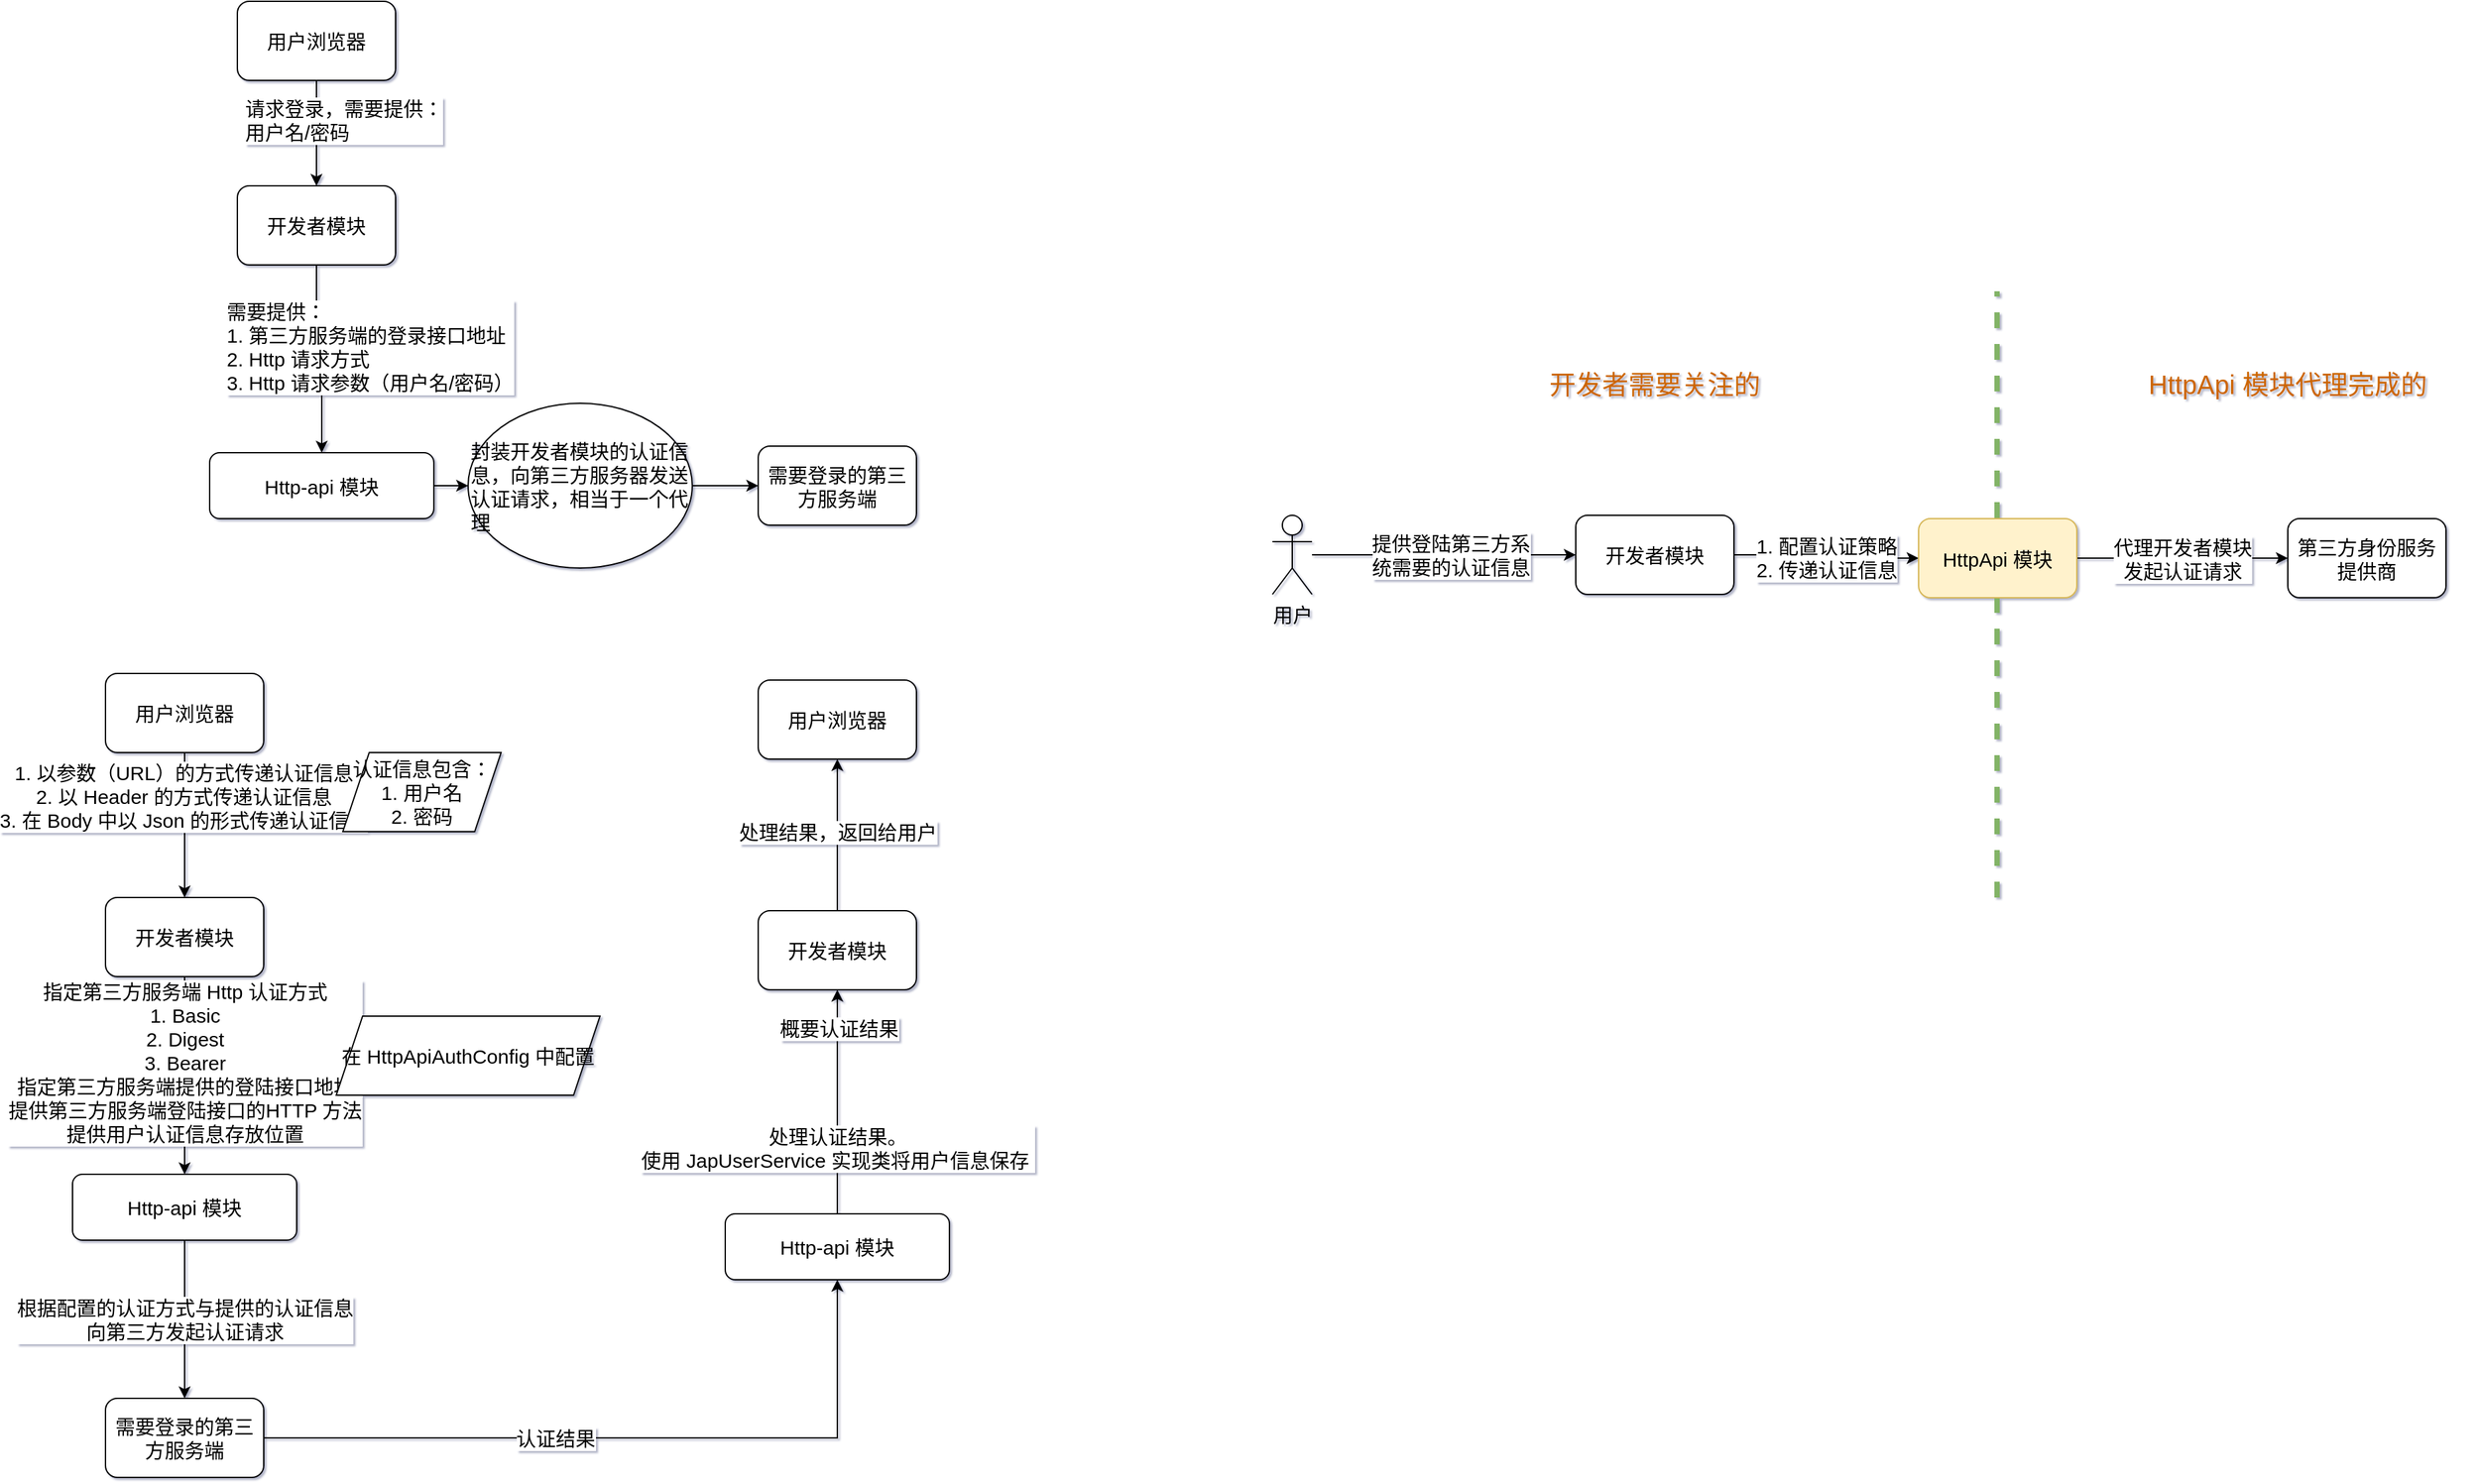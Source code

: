 <mxfile version="14.9.3" type="github">
  <diagram id="p_AuhkS08W-NJMHdNWWe" name="Page-1">
    <mxGraphModel dx="1494" dy="635" grid="1" gridSize="10" guides="1" tooltips="1" connect="1" arrows="1" fold="1" page="0" pageScale="1" pageWidth="980" pageHeight="1390" math="0" shadow="1">
      <root>
        <mxCell id="0" />
        <mxCell id="1" parent="0" />
        <mxCell id="_l9vlkcQ-5JWNDTTZ1Og-11" value="" style="endArrow=none;dashed=1;html=1;strokeWidth=4;fontSize=15;fillColor=#d5e8d4;strokeColor=#82b366;" edge="1" parent="1">
          <mxGeometry width="50" height="50" relative="1" as="geometry">
            <mxPoint x="1599.5" y="900" as="sourcePoint" />
            <mxPoint x="1599.5" y="440" as="targetPoint" />
          </mxGeometry>
        </mxCell>
        <mxCell id="QOy7W9CVPE825VVzmBQF-8" style="edgeStyle=orthogonalEdgeStyle;rounded=0;orthogonalLoop=1;jettySize=auto;html=1;fontSize=15;" parent="1" source="QOy7W9CVPE825VVzmBQF-1" target="QOy7W9CVPE825VVzmBQF-2" edge="1">
          <mxGeometry relative="1" as="geometry" />
        </mxCell>
        <mxCell id="QOy7W9CVPE825VVzmBQF-9" value="需要提供：&lt;br style=&quot;font-size: 15px;&quot;&gt;1. 第三方服务端的登录接口地址&lt;br style=&quot;font-size: 15px;&quot;&gt;2. Http 请求方式&lt;br style=&quot;font-size: 15px;&quot;&gt;3. Http 请求参数（用户名/密码）" style="edgeLabel;html=1;align=left;verticalAlign=middle;resizable=0;points=[];fontSize=15;" parent="QOy7W9CVPE825VVzmBQF-8" vertex="1" connectable="0">
          <mxGeometry x="-0.154" relative="1" as="geometry">
            <mxPoint x="-70" as="offset" />
          </mxGeometry>
        </mxCell>
        <mxCell id="QOy7W9CVPE825VVzmBQF-1" value="开发者模块" style="rounded=1;whiteSpace=wrap;html=1;fontSize=15;" parent="1" vertex="1">
          <mxGeometry x="265" y="360" width="120" height="60" as="geometry" />
        </mxCell>
        <mxCell id="QOy7W9CVPE825VVzmBQF-15" style="edgeStyle=orthogonalEdgeStyle;rounded=0;orthogonalLoop=1;jettySize=auto;html=1;entryX=0;entryY=0.5;entryDx=0;entryDy=0;fontSize=15;" parent="1" source="QOy7W9CVPE825VVzmBQF-2" target="QOy7W9CVPE825VVzmBQF-12" edge="1">
          <mxGeometry relative="1" as="geometry" />
        </mxCell>
        <mxCell id="QOy7W9CVPE825VVzmBQF-2" value="Http-api 模块" style="rounded=1;whiteSpace=wrap;html=1;fontSize=15;" parent="1" vertex="1">
          <mxGeometry x="244" y="562.5" width="170" height="50" as="geometry" />
        </mxCell>
        <mxCell id="QOy7W9CVPE825VVzmBQF-3" value="需要登录的第三方服务端" style="rounded=1;whiteSpace=wrap;html=1;fontSize=15;" parent="1" vertex="1">
          <mxGeometry x="660" y="557.5" width="120" height="60" as="geometry" />
        </mxCell>
        <mxCell id="QOy7W9CVPE825VVzmBQF-5" style="edgeStyle=orthogonalEdgeStyle;rounded=0;orthogonalLoop=1;jettySize=auto;html=1;fontSize=15;" parent="1" source="QOy7W9CVPE825VVzmBQF-4" target="QOy7W9CVPE825VVzmBQF-1" edge="1">
          <mxGeometry relative="1" as="geometry" />
        </mxCell>
        <mxCell id="QOy7W9CVPE825VVzmBQF-6" value="请求登录，需要提供：&lt;br style=&quot;font-size: 15px;&quot;&gt;用户名/密码" style="edgeLabel;html=1;align=left;verticalAlign=middle;resizable=0;points=[];fontSize=15;" parent="QOy7W9CVPE825VVzmBQF-5" vertex="1" connectable="0">
          <mxGeometry x="-0.354" y="1" relative="1" as="geometry">
            <mxPoint x="-57" y="4" as="offset" />
          </mxGeometry>
        </mxCell>
        <mxCell id="QOy7W9CVPE825VVzmBQF-4" value="用户浏览器" style="rounded=1;whiteSpace=wrap;html=1;fontSize=15;" parent="1" vertex="1">
          <mxGeometry x="265" y="220" width="120" height="60" as="geometry" />
        </mxCell>
        <mxCell id="QOy7W9CVPE825VVzmBQF-17" style="edgeStyle=orthogonalEdgeStyle;rounded=0;orthogonalLoop=1;jettySize=auto;html=1;exitX=1;exitY=0.5;exitDx=0;exitDy=0;entryX=0;entryY=0.5;entryDx=0;entryDy=0;fontSize=15;" parent="1" source="QOy7W9CVPE825VVzmBQF-12" target="QOy7W9CVPE825VVzmBQF-3" edge="1">
          <mxGeometry relative="1" as="geometry" />
        </mxCell>
        <mxCell id="QOy7W9CVPE825VVzmBQF-12" value="&lt;font style=&quot;font-size: 15px;&quot;&gt;封装开发者模块的认证信息，向第三方服务器发送认证请求，相当于一个代理&lt;/font&gt;" style="ellipse;whiteSpace=wrap;html=1;align=left;fontSize=15;" parent="1" vertex="1">
          <mxGeometry x="440" y="525" width="170" height="125" as="geometry" />
        </mxCell>
        <mxCell id="v0BDX90ooCMmWKhYHN8K-5" style="edgeStyle=orthogonalEdgeStyle;rounded=0;orthogonalLoop=1;jettySize=auto;html=1;entryX=0.5;entryY=0;entryDx=0;entryDy=0;fontSize=15;" parent="1" source="v0BDX90ooCMmWKhYHN8K-1" target="v0BDX90ooCMmWKhYHN8K-2" edge="1">
          <mxGeometry relative="1" as="geometry" />
        </mxCell>
        <mxCell id="v0BDX90ooCMmWKhYHN8K-6" value="1. 以参数（URL）的方式传递认证信息&lt;br style=&quot;font-size: 15px;&quot;&gt;2. 以 Header 的方式传递认证信息&lt;br style=&quot;font-size: 15px;&quot;&gt;3. 在 Body 中以 Json 的形式传递认证信息" style="edgeLabel;html=1;align=center;verticalAlign=middle;resizable=0;points=[];fontSize=15;" parent="v0BDX90ooCMmWKhYHN8K-5" vertex="1" connectable="0">
          <mxGeometry x="-0.399" y="-1" relative="1" as="geometry">
            <mxPoint as="offset" />
          </mxGeometry>
        </mxCell>
        <mxCell id="v0BDX90ooCMmWKhYHN8K-1" value="用户浏览器" style="rounded=1;whiteSpace=wrap;html=1;fontSize=15;" parent="1" vertex="1">
          <mxGeometry x="165" y="730" width="120" height="60" as="geometry" />
        </mxCell>
        <mxCell id="v0BDX90ooCMmWKhYHN8K-8" value="指定第三方服务端 Http 认证方式&lt;br style=&quot;font-size: 15px;&quot;&gt;1. Basic&lt;br style=&quot;font-size: 15px;&quot;&gt;2. Digest&lt;br style=&quot;font-size: 15px;&quot;&gt;3. Bearer&lt;br style=&quot;font-size: 15px;&quot;&gt;指定第三方服务端提供的登陆接口地址&lt;br style=&quot;font-size: 15px;&quot;&gt;提供第三方服务端登陆接口的HTTP 方法&lt;br style=&quot;font-size: 15px;&quot;&gt;提供用户认证信息存放位置" style="edgeStyle=orthogonalEdgeStyle;rounded=0;orthogonalLoop=1;jettySize=auto;html=1;fontSize=15;" parent="1" source="v0BDX90ooCMmWKhYHN8K-2" target="v0BDX90ooCMmWKhYHN8K-3" edge="1">
          <mxGeometry x="-0.143" relative="1" as="geometry">
            <mxPoint as="offset" />
          </mxGeometry>
        </mxCell>
        <mxCell id="v0BDX90ooCMmWKhYHN8K-2" value="开发者模块" style="rounded=1;whiteSpace=wrap;html=1;fontSize=15;" parent="1" vertex="1">
          <mxGeometry x="165" y="900" width="120" height="60" as="geometry" />
        </mxCell>
        <mxCell id="v0BDX90ooCMmWKhYHN8K-10" style="edgeStyle=orthogonalEdgeStyle;rounded=0;orthogonalLoop=1;jettySize=auto;html=1;fontSize=15;" parent="1" source="v0BDX90ooCMmWKhYHN8K-3" target="v0BDX90ooCMmWKhYHN8K-4" edge="1">
          <mxGeometry relative="1" as="geometry" />
        </mxCell>
        <mxCell id="v0BDX90ooCMmWKhYHN8K-12" value="根据配置的认证方式与提供的认证信息&lt;br style=&quot;font-size: 15px;&quot;&gt;向第三方发起认证请求" style="edgeLabel;html=1;align=center;verticalAlign=middle;resizable=0;points=[];fontSize=15;" parent="v0BDX90ooCMmWKhYHN8K-10" vertex="1" connectable="0">
          <mxGeometry x="-0.199" y="1" relative="1" as="geometry">
            <mxPoint x="-1" y="12" as="offset" />
          </mxGeometry>
        </mxCell>
        <mxCell id="v0BDX90ooCMmWKhYHN8K-3" value="Http-api 模块" style="rounded=1;whiteSpace=wrap;html=1;fontSize=15;" parent="1" vertex="1">
          <mxGeometry x="140" y="1110" width="170" height="50" as="geometry" />
        </mxCell>
        <mxCell id="v0BDX90ooCMmWKhYHN8K-13" style="edgeStyle=orthogonalEdgeStyle;rounded=0;orthogonalLoop=1;jettySize=auto;html=1;exitX=1;exitY=0.5;exitDx=0;exitDy=0;entryX=0.5;entryY=1;entryDx=0;entryDy=0;fontSize=15;" parent="1" source="v0BDX90ooCMmWKhYHN8K-4" target="v0BDX90ooCMmWKhYHN8K-14" edge="1">
          <mxGeometry relative="1" as="geometry">
            <mxPoint x="725" y="1180" as="targetPoint" />
          </mxGeometry>
        </mxCell>
        <mxCell id="v0BDX90ooCMmWKhYHN8K-15" value="认证结果" style="edgeLabel;html=1;align=center;verticalAlign=middle;resizable=0;points=[];fontSize=15;" parent="v0BDX90ooCMmWKhYHN8K-13" vertex="1" connectable="0">
          <mxGeometry x="-0.193" relative="1" as="geometry">
            <mxPoint x="-3" as="offset" />
          </mxGeometry>
        </mxCell>
        <mxCell id="v0BDX90ooCMmWKhYHN8K-4" value="需要登录的第三方服务端" style="rounded=1;whiteSpace=wrap;html=1;fontSize=15;" parent="1" vertex="1">
          <mxGeometry x="165" y="1280" width="120" height="60" as="geometry" />
        </mxCell>
        <mxCell id="v0BDX90ooCMmWKhYHN8K-7" value="认证信息包含：&lt;br style=&quot;font-size: 15px;&quot;&gt;1. 用户名&lt;br style=&quot;font-size: 15px;&quot;&gt;2. 密码" style="shape=parallelogram;perimeter=parallelogramPerimeter;whiteSpace=wrap;html=1;fixedSize=1;fontSize=15;" parent="1" vertex="1">
          <mxGeometry x="345" y="790" width="120" height="60" as="geometry" />
        </mxCell>
        <mxCell id="v0BDX90ooCMmWKhYHN8K-9" value="在 HttpApiAuthConfig 中配置" style="shape=parallelogram;perimeter=parallelogramPerimeter;whiteSpace=wrap;html=1;fixedSize=1;fontSize=15;" parent="1" vertex="1">
          <mxGeometry x="340" y="990" width="200" height="60" as="geometry" />
        </mxCell>
        <mxCell id="v0BDX90ooCMmWKhYHN8K-16" value="处理认证结果。&lt;br style=&quot;font-size: 15px;&quot;&gt;使用 JapUserService 实现类将用户信息保存&amp;nbsp;" style="edgeStyle=orthogonalEdgeStyle;rounded=0;orthogonalLoop=1;jettySize=auto;html=1;fontSize=15;" parent="1" source="v0BDX90ooCMmWKhYHN8K-14" target="v0BDX90ooCMmWKhYHN8K-17" edge="1">
          <mxGeometry x="-0.412" relative="1" as="geometry">
            <mxPoint x="720" y="1040" as="targetPoint" />
            <mxPoint as="offset" />
          </mxGeometry>
        </mxCell>
        <mxCell id="v0BDX90ooCMmWKhYHN8K-18" value="概要认证结果" style="edgeLabel;html=1;align=center;verticalAlign=middle;resizable=0;points=[];fontSize=15;" parent="v0BDX90ooCMmWKhYHN8K-16" vertex="1" connectable="0">
          <mxGeometry x="0.665" y="-1" relative="1" as="geometry">
            <mxPoint as="offset" />
          </mxGeometry>
        </mxCell>
        <mxCell id="v0BDX90ooCMmWKhYHN8K-14" value="Http-api 模块" style="rounded=1;whiteSpace=wrap;html=1;fontSize=15;" parent="1" vertex="1">
          <mxGeometry x="635" y="1140" width="170" height="50" as="geometry" />
        </mxCell>
        <mxCell id="v0BDX90ooCMmWKhYHN8K-19" style="edgeStyle=orthogonalEdgeStyle;rounded=0;orthogonalLoop=1;jettySize=auto;html=1;entryX=0.5;entryY=1;entryDx=0;entryDy=0;fontSize=15;" parent="1" source="v0BDX90ooCMmWKhYHN8K-17" target="v0BDX90ooCMmWKhYHN8K-21" edge="1">
          <mxGeometry relative="1" as="geometry">
            <mxPoint x="705" y="790" as="targetPoint" />
          </mxGeometry>
        </mxCell>
        <mxCell id="v0BDX90ooCMmWKhYHN8K-20" value="处理结果，返回给用户" style="edgeLabel;html=1;align=center;verticalAlign=middle;resizable=0;points=[];fontSize=15;" parent="v0BDX90ooCMmWKhYHN8K-19" vertex="1" connectable="0">
          <mxGeometry x="0.183" relative="1" as="geometry">
            <mxPoint y="8" as="offset" />
          </mxGeometry>
        </mxCell>
        <mxCell id="v0BDX90ooCMmWKhYHN8K-17" value="开发者模块" style="rounded=1;whiteSpace=wrap;html=1;fontSize=15;" parent="1" vertex="1">
          <mxGeometry x="660" y="910" width="120" height="60" as="geometry" />
        </mxCell>
        <mxCell id="v0BDX90ooCMmWKhYHN8K-21" value="用户浏览器" style="rounded=1;whiteSpace=wrap;html=1;fontSize=15;" parent="1" vertex="1">
          <mxGeometry x="660" y="735" width="120" height="60" as="geometry" />
        </mxCell>
        <mxCell id="_l9vlkcQ-5JWNDTTZ1Og-5" value="提供登陆第三方系&lt;br style=&quot;font-size: 15px;&quot;&gt;统需要的认证信息" style="edgeStyle=orthogonalEdgeStyle;rounded=0;orthogonalLoop=1;jettySize=auto;html=1;entryX=0;entryY=0.5;entryDx=0;entryDy=0;fontSize=15;" edge="1" parent="1" source="_l9vlkcQ-5JWNDTTZ1Og-3" target="_l9vlkcQ-5JWNDTTZ1Og-4">
          <mxGeometry x="0.043" relative="1" as="geometry">
            <mxPoint as="offset" />
          </mxGeometry>
        </mxCell>
        <mxCell id="_l9vlkcQ-5JWNDTTZ1Og-3" value="用户" style="shape=umlActor;verticalLabelPosition=bottom;verticalAlign=top;html=1;outlineConnect=0;fontSize=15;" vertex="1" parent="1">
          <mxGeometry x="1050" y="610" width="30" height="60" as="geometry" />
        </mxCell>
        <mxCell id="_l9vlkcQ-5JWNDTTZ1Og-7" value="1. 配置认证策略&lt;br style=&quot;font-size: 15px;&quot;&gt;2. 传递认证信息" style="edgeStyle=orthogonalEdgeStyle;rounded=0;orthogonalLoop=1;jettySize=auto;html=1;entryX=0;entryY=0.5;entryDx=0;entryDy=0;fontSize=15;" edge="1" parent="1" source="_l9vlkcQ-5JWNDTTZ1Og-4" target="_l9vlkcQ-5JWNDTTZ1Og-6">
          <mxGeometry relative="1" as="geometry" />
        </mxCell>
        <mxCell id="_l9vlkcQ-5JWNDTTZ1Og-4" value="开发者模块" style="rounded=1;whiteSpace=wrap;html=1;fontSize=15;" vertex="1" parent="1">
          <mxGeometry x="1280" y="610" width="120" height="60" as="geometry" />
        </mxCell>
        <mxCell id="_l9vlkcQ-5JWNDTTZ1Og-10" value="代理开发者模块&lt;br style=&quot;font-size: 15px;&quot;&gt;发起认证请求" style="edgeStyle=orthogonalEdgeStyle;rounded=0;orthogonalLoop=1;jettySize=auto;html=1;fontSize=15;" edge="1" parent="1" source="_l9vlkcQ-5JWNDTTZ1Og-6" target="_l9vlkcQ-5JWNDTTZ1Og-9">
          <mxGeometry relative="1" as="geometry" />
        </mxCell>
        <mxCell id="_l9vlkcQ-5JWNDTTZ1Og-6" value="HttpApi 模块" style="rounded=1;whiteSpace=wrap;html=1;fontSize=15;fillColor=#fff2cc;strokeColor=#d6b656;" vertex="1" parent="1">
          <mxGeometry x="1540" y="612.5" width="120" height="60" as="geometry" />
        </mxCell>
        <mxCell id="_l9vlkcQ-5JWNDTTZ1Og-9" value="第三方身份服务&lt;br style=&quot;font-size: 15px;&quot;&gt;提供商" style="whiteSpace=wrap;html=1;rounded=1;fontSize=15;" vertex="1" parent="1">
          <mxGeometry x="1820" y="612.5" width="120" height="60" as="geometry" />
        </mxCell>
        <mxCell id="_l9vlkcQ-5JWNDTTZ1Og-14" value="开发者需要关注的" style="text;html=1;strokeColor=none;fillColor=none;align=center;verticalAlign=middle;whiteSpace=wrap;rounded=0;fontSize=20;fontColor=#CC6600;" vertex="1" parent="1">
          <mxGeometry x="1235" y="480" width="210" height="60" as="geometry" />
        </mxCell>
        <mxCell id="_l9vlkcQ-5JWNDTTZ1Og-15" value="HttpApi 模块代理完成的" style="text;html=1;strokeColor=none;fillColor=none;align=center;verticalAlign=middle;whiteSpace=wrap;rounded=0;fontSize=20;fontColor=#CC6600;" vertex="1" parent="1">
          <mxGeometry x="1680" y="480" width="280" height="60" as="geometry" />
        </mxCell>
      </root>
    </mxGraphModel>
  </diagram>
</mxfile>
